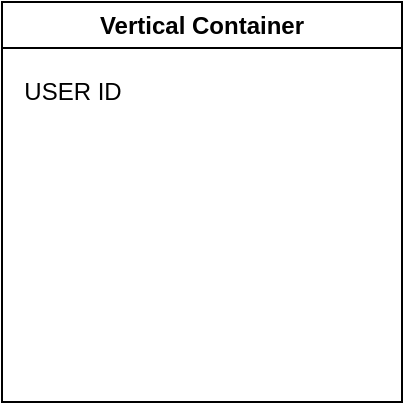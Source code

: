 <mxfile version="23.0.2" type="github">
  <diagram name="Página-1" id="-AcDs635WwP6S-xsUKnP">
    <mxGraphModel dx="1013" dy="576" grid="1" gridSize="10" guides="1" tooltips="1" connect="1" arrows="1" fold="1" page="1" pageScale="1" pageWidth="827" pageHeight="1169" math="0" shadow="0">
      <root>
        <mxCell id="0" />
        <mxCell id="1" parent="0" />
        <mxCell id="pp9Rif6YDkZEA-S8SK_W-3" value="Vertical Container" style="swimlane;whiteSpace=wrap;html=1;" vertex="1" parent="1">
          <mxGeometry x="130" y="80" width="200" height="200" as="geometry" />
        </mxCell>
        <mxCell id="pp9Rif6YDkZEA-S8SK_W-4" value="USER ID" style="text;html=1;align=center;verticalAlign=middle;resizable=0;points=[];autosize=1;strokeColor=none;fillColor=none;" vertex="1" parent="pp9Rif6YDkZEA-S8SK_W-3">
          <mxGeometry y="30" width="70" height="30" as="geometry" />
        </mxCell>
      </root>
    </mxGraphModel>
  </diagram>
</mxfile>
